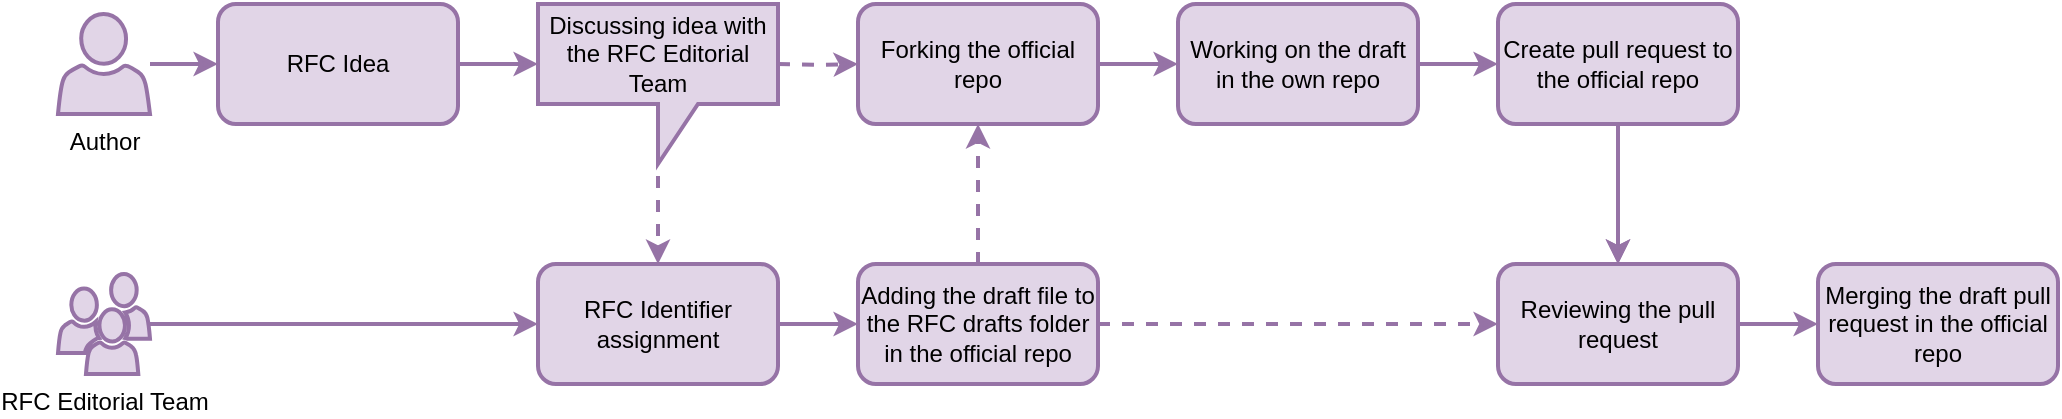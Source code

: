 <mxfile version="13.1.0">
    <diagram id="3p2-2auGFSwnh76s-7pO" name="Page-1">
        <mxGraphModel dx="1478" dy="939" grid="1" gridSize="10" guides="1" tooltips="1" connect="1" arrows="1" fold="1" page="1" pageScale="1" pageWidth="850" pageHeight="1100" math="0" shadow="0">
            <root>
                <mxCell id="0"/>
                <mxCell id="1" parent="0"/>
                <mxCell id="m1TCr0GAa6EoVOasZEPr-9" style="edgeStyle=orthogonalEdgeStyle;rounded=0;orthogonalLoop=1;jettySize=auto;html=1;noEdgeStyle=1;orthogonal=1;fillColor=#e1d5e7;strokeColor=#9673a6;strokeWidth=2;fontColor=#050505;" parent="1" source="m1TCr0GAa6EoVOasZEPr-2" target="m1TCr0GAa6EoVOasZEPr-8" edge="1">
                    <mxGeometry relative="1" as="geometry"/>
                </mxCell>
                <mxCell id="m1TCr0GAa6EoVOasZEPr-2" value="RFC Idea" style="rounded=1;whiteSpace=wrap;html=1;fillColor=#e1d5e7;strokeColor=#9673a6;strokeWidth=2;" parent="1" vertex="1">
                    <mxGeometry x="120" y="29.998" width="120" height="60" as="geometry"/>
                </mxCell>
                <mxCell id="m1TCr0GAa6EoVOasZEPr-4" style="edgeStyle=orthogonalEdgeStyle;rounded=0;orthogonalLoop=1;jettySize=auto;html=1;noEdgeStyle=1;orthogonal=1;fillColor=#e1d5e7;strokeColor=#9673a6;strokeWidth=2;fontColor=#050505;" parent="1" source="m1TCr0GAa6EoVOasZEPr-3" target="m1TCr0GAa6EoVOasZEPr-2" edge="1">
                    <mxGeometry relative="1" as="geometry"/>
                </mxCell>
                <mxCell id="m1TCr0GAa6EoVOasZEPr-3" value="Author" style="pointerEvents=1;shadow=0;dashed=0;html=1;strokeColor=#9673a6;fillColor=#e1d5e7;labelPosition=center;verticalLabelPosition=bottom;verticalAlign=top;outlineConnect=0;align=center;shape=mxgraph.office.users.user;strokeWidth=2;" parent="1" vertex="1">
                    <mxGeometry x="40" y="34.998" width="46" height="50" as="geometry"/>
                </mxCell>
                <mxCell id="m1TCr0GAa6EoVOasZEPr-14" style="edgeStyle=orthogonalEdgeStyle;rounded=0;orthogonalLoop=1;jettySize=auto;html=1;noEdgeStyle=1;orthogonal=1;fillColor=#e1d5e7;strokeColor=#9673a6;strokeWidth=2;fontColor=#050505;" parent="1" source="m1TCr0GAa6EoVOasZEPr-5" target="m1TCr0GAa6EoVOasZEPr-10" edge="1">
                    <mxGeometry relative="1" as="geometry"/>
                </mxCell>
                <mxCell id="m1TCr0GAa6EoVOasZEPr-5" value="RFC Editorial Team" style="pointerEvents=1;shadow=0;dashed=0;html=1;strokeColor=#9673a6;fillColor=#e1d5e7;labelPosition=center;verticalLabelPosition=bottom;verticalAlign=top;outlineConnect=0;align=center;shape=mxgraph.office.users.users;strokeWidth=2;" parent="1" vertex="1">
                    <mxGeometry x="40" y="165" width="46" height="50" as="geometry"/>
                </mxCell>
                <mxCell id="m1TCr0GAa6EoVOasZEPr-18" style="edgeStyle=orthogonalEdgeStyle;rounded=0;orthogonalLoop=1;jettySize=auto;html=1;noEdgeStyle=1;orthogonal=1;dashed=1;fillColor=#e1d5e7;strokeColor=#9673a6;strokeWidth=2;fontColor=#050505;" parent="1" source="m1TCr0GAa6EoVOasZEPr-8" target="m1TCr0GAa6EoVOasZEPr-10" edge="1">
                    <mxGeometry relative="1" as="geometry"/>
                </mxCell>
                <mxCell id="m1TCr0GAa6EoVOasZEPr-20" style="edgeStyle=orthogonalEdgeStyle;rounded=0;orthogonalLoop=1;jettySize=auto;html=1;entryX=0;entryY=0.5;entryDx=0;entryDy=0;dashed=1;fillColor=#e1d5e7;strokeColor=#9673a6;strokeWidth=2;fontColor=#050505;" parent="1" target="m1TCr0GAa6EoVOasZEPr-19" edge="1">
                    <mxGeometry relative="1" as="geometry">
                        <mxPoint x="400" y="60" as="sourcePoint"/>
                    </mxGeometry>
                </mxCell>
                <mxCell id="m1TCr0GAa6EoVOasZEPr-8" value="Discussing idea with the RFC Editorial Team" style="shape=callout;whiteSpace=wrap;html=1;perimeter=calloutPerimeter;strokeColor=#9673a6;fillColor=#e1d5e7;strokeWidth=2;" parent="1" vertex="1">
                    <mxGeometry x="280" y="30" width="120" height="80" as="geometry"/>
                </mxCell>
                <mxCell id="m1TCr0GAa6EoVOasZEPr-15" style="edgeStyle=orthogonalEdgeStyle;rounded=0;orthogonalLoop=1;jettySize=auto;html=1;noEdgeStyle=1;orthogonal=1;entryX=0;entryY=0.5;entryDx=0;entryDy=0;fillColor=#e1d5e7;strokeColor=#9673a6;strokeWidth=2;fontColor=#050505;" parent="1" source="m1TCr0GAa6EoVOasZEPr-10" target="m1TCr0GAa6EoVOasZEPr-24" edge="1">
                    <mxGeometry relative="1" as="geometry">
                        <mxPoint x="620" y="110" as="targetPoint"/>
                    </mxGeometry>
                </mxCell>
                <mxCell id="m1TCr0GAa6EoVOasZEPr-10" value="RFC Identifier assignment" style="rounded=1;whiteSpace=wrap;html=1;strokeColor=#9673a6;fillColor=#e1d5e7;strokeWidth=2;" parent="1" vertex="1">
                    <mxGeometry x="280" y="160" width="120" height="60" as="geometry"/>
                </mxCell>
                <mxCell id="m1TCr0GAa6EoVOasZEPr-23" style="edgeStyle=orthogonalEdgeStyle;rounded=0;orthogonalLoop=1;jettySize=auto;html=1;entryX=0;entryY=0.5;entryDx=0;entryDy=0;fillColor=#e1d5e7;strokeColor=#9673a6;strokeWidth=2;fontColor=#050505;" parent="1" source="m1TCr0GAa6EoVOasZEPr-19" target="m1TCr0GAa6EoVOasZEPr-22" edge="1">
                    <mxGeometry relative="1" as="geometry"/>
                </mxCell>
                <mxCell id="m1TCr0GAa6EoVOasZEPr-19" value="Forking the official repo" style="rounded=1;whiteSpace=wrap;html=1;strokeColor=#9673a6;fillColor=#e1d5e7;strokeWidth=2;" parent="1" vertex="1">
                    <mxGeometry x="440" y="30" width="120" height="60" as="geometry"/>
                </mxCell>
                <mxCell id="m1TCr0GAa6EoVOasZEPr-26" style="edgeStyle=orthogonalEdgeStyle;rounded=0;orthogonalLoop=1;jettySize=auto;html=1;entryX=0;entryY=0.5;entryDx=0;entryDy=0;fillColor=#e1d5e7;strokeColor=#9673a6;strokeWidth=2;fontColor=#050505;" parent="1" source="m1TCr0GAa6EoVOasZEPr-22" target="m1TCr0GAa6EoVOasZEPr-25" edge="1">
                    <mxGeometry relative="1" as="geometry"/>
                </mxCell>
                <mxCell id="m1TCr0GAa6EoVOasZEPr-22" value="Working on the draft in the own repo" style="rounded=1;whiteSpace=wrap;html=1;strokeColor=#9673a6;fillColor=#e1d5e7;strokeWidth=2;" parent="1" vertex="1">
                    <mxGeometry x="600" y="30" width="120" height="60" as="geometry"/>
                </mxCell>
                <mxCell id="m1TCr0GAa6EoVOasZEPr-28" style="edgeStyle=orthogonalEdgeStyle;rounded=0;orthogonalLoop=1;jettySize=auto;html=1;dashed=1;fillColor=#e1d5e7;strokeColor=#9673a6;strokeWidth=2;fontColor=#050505;" parent="1" source="m1TCr0GAa6EoVOasZEPr-24" target="m1TCr0GAa6EoVOasZEPr-27" edge="1">
                    <mxGeometry relative="1" as="geometry"/>
                </mxCell>
                <mxCell id="m1TCr0GAa6EoVOasZEPr-33" style="edgeStyle=orthogonalEdgeStyle;rounded=0;orthogonalLoop=1;jettySize=auto;html=1;entryX=0.5;entryY=1;entryDx=0;entryDy=0;startArrow=none;startFill=0;strokeWidth=2;fontColor=#050505;fillColor=#e1d5e7;strokeColor=#9673a6;dashed=1;" parent="1" source="m1TCr0GAa6EoVOasZEPr-24" target="m1TCr0GAa6EoVOasZEPr-19" edge="1">
                    <mxGeometry relative="1" as="geometry"/>
                </mxCell>
                <mxCell id="m1TCr0GAa6EoVOasZEPr-24" value="&lt;div&gt;&lt;span style=&quot;font-family: &amp;quot;helvetica&amp;quot;&quot;&gt;Adding the draft file to the RFC drafts folder in the official repo&lt;/span&gt;&lt;/div&gt;" style="rounded=1;whiteSpace=wrap;html=1;strokeColor=#9673a6;fillColor=#e1d5e7;strokeWidth=2;" parent="1" vertex="1">
                    <mxGeometry x="440" y="160" width="120" height="60" as="geometry"/>
                </mxCell>
                <mxCell id="m1TCr0GAa6EoVOasZEPr-29" style="edgeStyle=orthogonalEdgeStyle;rounded=0;orthogonalLoop=1;jettySize=auto;html=1;fillColor=#e1d5e7;strokeColor=#9673a6;strokeWidth=2;fontColor=#050505;" parent="1" source="m1TCr0GAa6EoVOasZEPr-25" target="m1TCr0GAa6EoVOasZEPr-27" edge="1">
                    <mxGeometry relative="1" as="geometry"/>
                </mxCell>
                <mxCell id="m1TCr0GAa6EoVOasZEPr-30" value="" style="edgeStyle=orthogonalEdgeStyle;rounded=0;orthogonalLoop=1;jettySize=auto;html=1;dashed=1;fillColor=#e1d5e7;strokeColor=#9673a6;strokeWidth=2;fontColor=#050505;" parent="1" source="m1TCr0GAa6EoVOasZEPr-25" target="m1TCr0GAa6EoVOasZEPr-27" edge="1">
                    <mxGeometry relative="1" as="geometry"/>
                </mxCell>
                <mxCell id="m1TCr0GAa6EoVOasZEPr-25" value="Create pull request to the official repo" style="rounded=1;whiteSpace=wrap;html=1;strokeColor=#9673a6;fillColor=#e1d5e7;strokeWidth=2;" parent="1" vertex="1">
                    <mxGeometry x="760" y="30" width="120" height="60" as="geometry"/>
                </mxCell>
                <mxCell id="m1TCr0GAa6EoVOasZEPr-32" style="edgeStyle=orthogonalEdgeStyle;rounded=0;orthogonalLoop=1;jettySize=auto;html=1;entryX=0;entryY=0.5;entryDx=0;entryDy=0;startArrow=none;startFill=0;fillColor=#e1d5e7;strokeColor=#9673a6;strokeWidth=2;fontColor=#050505;" parent="1" source="m1TCr0GAa6EoVOasZEPr-27" target="m1TCr0GAa6EoVOasZEPr-31" edge="1">
                    <mxGeometry relative="1" as="geometry"/>
                </mxCell>
                <mxCell id="m1TCr0GAa6EoVOasZEPr-27" value="Reviewing the pull request" style="rounded=1;whiteSpace=wrap;html=1;strokeColor=#9673a6;fillColor=#e1d5e7;strokeWidth=2;" parent="1" vertex="1">
                    <mxGeometry x="760" y="160" width="120" height="60" as="geometry"/>
                </mxCell>
                <mxCell id="m1TCr0GAa6EoVOasZEPr-31" value="Merging the draft pull request in the official repo" style="rounded=1;whiteSpace=wrap;html=1;strokeColor=#9673a6;fillColor=#e1d5e7;strokeWidth=2;" parent="1" vertex="1">
                    <mxGeometry x="920" y="160" width="120" height="60" as="geometry"/>
                </mxCell>
            </root>
        </mxGraphModel>
    </diagram>
</mxfile>